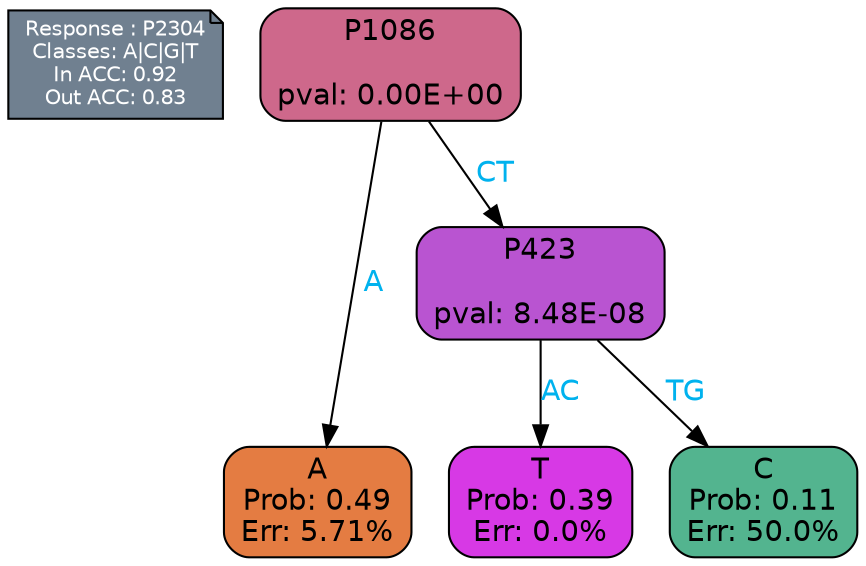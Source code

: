 digraph Tree {
node [shape=box, style="filled, rounded", color="black", fontname=helvetica] ;
graph [ranksep=equally, splines=polylines, bgcolor=transparent, dpi=600] ;
edge [fontname=helvetica] ;
LEGEND [label="Response : P2304
Classes: A|C|G|T
In ACC: 0.92
Out ACC: 0.83
",shape=note,align=left,style=filled,fillcolor="slategray",fontcolor="white",fontsize=10];1 [label="P1086

pval: 0.00E+00", fillcolor="#ce688b"] ;
2 [label="A
Prob: 0.49
Err: 5.71%", fillcolor="#e47c42"] ;
3 [label="P423

pval: 8.48E-08", fillcolor="#b954d1"] ;
4 [label="T
Prob: 0.39
Err: 0.0%", fillcolor="#d739e5"] ;
5 [label="C
Prob: 0.11
Err: 50.0%", fillcolor="#53b48f"] ;
1 -> 2 [label="A",fontcolor=deepskyblue2] ;
1 -> 3 [label="CT",fontcolor=deepskyblue2] ;
3 -> 4 [label="AC",fontcolor=deepskyblue2] ;
3 -> 5 [label="TG",fontcolor=deepskyblue2] ;
{rank = same; 2;4;5;}{rank = same; LEGEND;1;}}